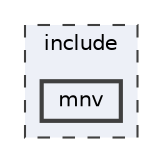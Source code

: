 digraph "/home/runner/work/libmnv/libmnv/include/mnv"
{
 // LATEX_PDF_SIZE
  bgcolor="transparent";
  edge [fontname=Helvetica,fontsize=10,labelfontname=Helvetica,labelfontsize=10];
  node [fontname=Helvetica,fontsize=10,shape=box,height=0.2,width=0.4];
  compound=true
  subgraph clusterdir_d44c64559bbebec7f509842c48db8b23 {
    graph [ bgcolor="#edf0f7", pencolor="grey25", label="include", fontname=Helvetica,fontsize=10 style="filled,dashed", URL="dir_d44c64559bbebec7f509842c48db8b23.html",tooltip=""]
  dir_f361971980ba01eeae802e7f1af660ed [label="mnv", fillcolor="#edf0f7", color="grey25", style="filled,bold", URL="dir_f361971980ba01eeae802e7f1af660ed.html",tooltip=""];
  }
}
